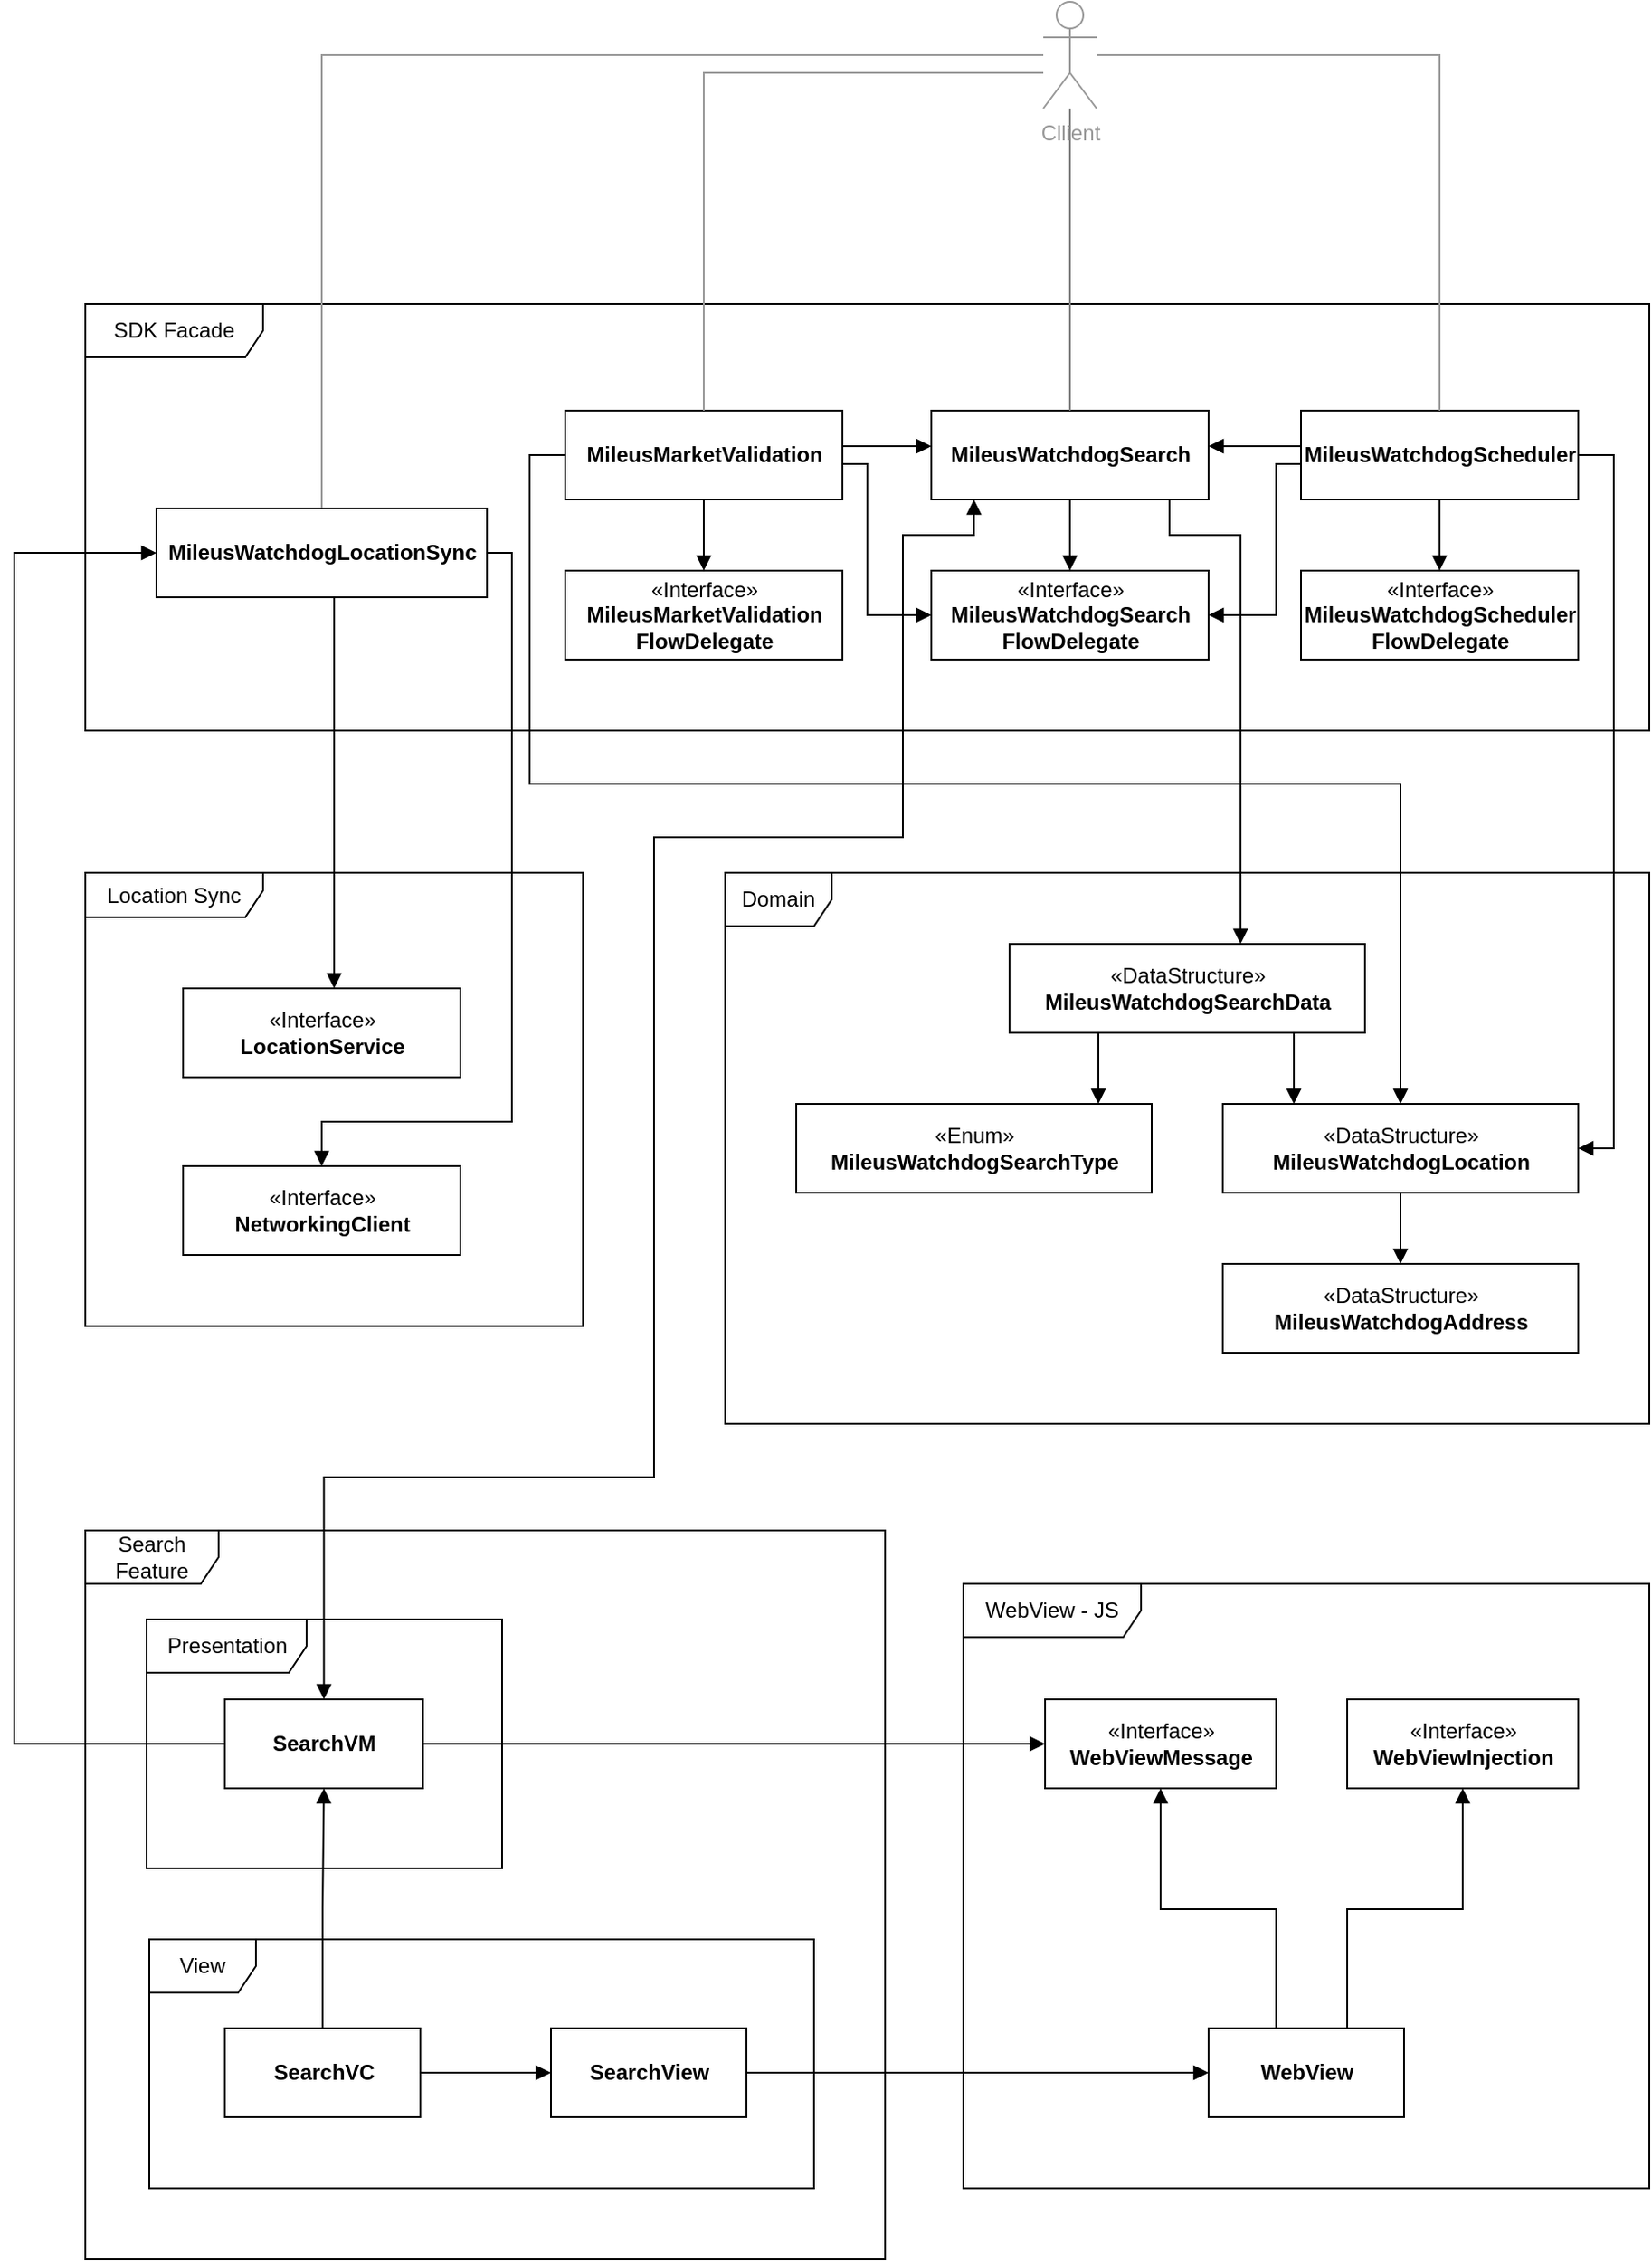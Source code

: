 <mxfile version="14.6.3" type="google"><diagram id="E0Ej8tFXjIeUvW2jHUBH" name="Page-1"><mxGraphModel dx="2178" dy="1859" grid="1" gridSize="10" guides="1" tooltips="1" connect="1" arrows="1" fold="1" page="1" pageScale="1" pageWidth="827" pageHeight="1169" math="0" shadow="0"><root><mxCell id="0"/><mxCell id="1" parent="0"/><mxCell id="9AiCBzjzPUEUPZ4vq1QK-59" value="Location Sync" style="shape=umlFrame;whiteSpace=wrap;html=1;strokeColor=#000000;width=100;height=25;" vertex="1" parent="1"><mxGeometry x="-80" y="190" width="280" height="255" as="geometry"/></mxCell><mxCell id="9AiCBzjzPUEUPZ4vq1QK-24" value="Domain" style="shape=umlFrame;whiteSpace=wrap;html=1;" vertex="1" parent="1"><mxGeometry x="280" y="190" width="520" height="310" as="geometry"/></mxCell><mxCell id="9AiCBzjzPUEUPZ4vq1QK-49" value="Search Feature" style="shape=umlFrame;whiteSpace=wrap;html=1;width=75;height=30;" vertex="1" parent="1"><mxGeometry x="-80" y="560" width="450" height="410" as="geometry"/></mxCell><mxCell id="9AiCBzjzPUEUPZ4vq1QK-13" value="SDK Facade" style="shape=umlFrame;whiteSpace=wrap;html=1;width=100;height=30;" vertex="1" parent="1"><mxGeometry x="-80" y="-130" width="880" height="240" as="geometry"/></mxCell><mxCell id="9AiCBzjzPUEUPZ4vq1QK-4" value="View" style="shape=umlFrame;whiteSpace=wrap;html=1;" vertex="1" parent="1"><mxGeometry x="-44" y="790" width="374" height="140" as="geometry"/></mxCell><mxCell id="9AiCBzjzPUEUPZ4vq1QK-3" value="" style="edgeStyle=orthogonalEdgeStyle;rounded=0;orthogonalLoop=1;jettySize=auto;html=1;endArrow=block;endFill=1;" edge="1" parent="1" source="9AiCBzjzPUEUPZ4vq1QK-1" target="9AiCBzjzPUEUPZ4vq1QK-2"><mxGeometry relative="1" as="geometry"/></mxCell><mxCell id="9AiCBzjzPUEUPZ4vq1QK-12" value="" style="edgeStyle=orthogonalEdgeStyle;rounded=0;orthogonalLoop=1;jettySize=auto;html=1;endArrow=block;endFill=1;" edge="1" parent="1" source="9AiCBzjzPUEUPZ4vq1QK-1" target="9AiCBzjzPUEUPZ4vq1QK-11"><mxGeometry relative="1" as="geometry"/></mxCell><mxCell id="9AiCBzjzPUEUPZ4vq1QK-1" value="&lt;b&gt;SearchVC&lt;/b&gt;" style="html=1;" vertex="1" parent="1"><mxGeometry x="-1.5" y="840" width="110" height="50" as="geometry"/></mxCell><mxCell id="9AiCBzjzPUEUPZ4vq1QK-64" style="edgeStyle=orthogonalEdgeStyle;rounded=0;orthogonalLoop=1;jettySize=auto;html=1;endArrow=block;endFill=1;strokeColor=#000000;" edge="1" parent="1" source="9AiCBzjzPUEUPZ4vq1QK-2" target="9AiCBzjzPUEUPZ4vq1QK-63"><mxGeometry relative="1" as="geometry"/></mxCell><mxCell id="9AiCBzjzPUEUPZ4vq1QK-2" value="&lt;b&gt;SearchView&lt;/b&gt;" style="html=1;" vertex="1" parent="1"><mxGeometry x="182" y="840" width="110" height="50" as="geometry"/></mxCell><mxCell id="9AiCBzjzPUEUPZ4vq1QK-5" value="Presentation" style="shape=umlFrame;whiteSpace=wrap;html=1;width=90;height=30;" vertex="1" parent="1"><mxGeometry x="-45.5" y="610" width="200" height="140" as="geometry"/></mxCell><mxCell id="9AiCBzjzPUEUPZ4vq1QK-16" value="" style="edgeStyle=orthogonalEdgeStyle;rounded=0;orthogonalLoop=1;jettySize=auto;html=1;endArrow=block;endFill=1;startArrow=block;startFill=1;" edge="1" parent="1" source="9AiCBzjzPUEUPZ4vq1QK-11" target="9AiCBzjzPUEUPZ4vq1QK-15"><mxGeometry relative="1" as="geometry"><Array as="points"><mxPoint x="54" y="530"/><mxPoint x="240" y="530"/><mxPoint x="240" y="170"/><mxPoint x="380" y="170"/><mxPoint x="380"/><mxPoint x="420"/></Array></mxGeometry></mxCell><mxCell id="9AiCBzjzPUEUPZ4vq1QK-67" style="edgeStyle=orthogonalEdgeStyle;rounded=0;orthogonalLoop=1;jettySize=auto;html=1;endArrow=block;endFill=1;strokeColor=#000000;" edge="1" parent="1" source="9AiCBzjzPUEUPZ4vq1QK-11" target="9AiCBzjzPUEUPZ4vq1QK-23"><mxGeometry relative="1" as="geometry"><Array as="points"><mxPoint x="-120" y="680"/><mxPoint x="-120" y="10"/></Array></mxGeometry></mxCell><mxCell id="9AiCBzjzPUEUPZ4vq1QK-68" style="edgeStyle=orthogonalEdgeStyle;rounded=0;orthogonalLoop=1;jettySize=auto;html=1;endArrow=block;endFill=1;strokeColor=#000000;" edge="1" parent="1" source="9AiCBzjzPUEUPZ4vq1QK-11" target="9AiCBzjzPUEUPZ4vq1QK-65"><mxGeometry relative="1" as="geometry"/></mxCell><mxCell id="9AiCBzjzPUEUPZ4vq1QK-11" value="&lt;b&gt;SearchVM&lt;/b&gt;" style="html=1;" vertex="1" parent="1"><mxGeometry x="-1.5" y="655" width="111.5" height="50" as="geometry"/></mxCell><mxCell id="9AiCBzjzPUEUPZ4vq1QK-38" style="edgeStyle=orthogonalEdgeStyle;rounded=0;orthogonalLoop=1;jettySize=auto;html=1;endArrow=block;endFill=1;" edge="1" parent="1" source="9AiCBzjzPUEUPZ4vq1QK-15" target="9AiCBzjzPUEUPZ4vq1QK-37"><mxGeometry relative="1" as="geometry"><Array as="points"><mxPoint x="474" y="-10"/><mxPoint x="474" y="-10"/></Array></mxGeometry></mxCell><mxCell id="9AiCBzjzPUEUPZ4vq1QK-52" style="edgeStyle=orthogonalEdgeStyle;rounded=0;orthogonalLoop=1;jettySize=auto;html=1;endArrow=block;endFill=1;strokeColor=#000000;" edge="1" parent="1" source="9AiCBzjzPUEUPZ4vq1QK-15" target="9AiCBzjzPUEUPZ4vq1QK-26"><mxGeometry relative="1" as="geometry"><Array as="points"><mxPoint x="530"/><mxPoint x="570"/></Array></mxGeometry></mxCell><mxCell id="9AiCBzjzPUEUPZ4vq1QK-15" value="&lt;b&gt;MileusWatchdogSearch&lt;/b&gt;" style="html=1;" vertex="1" parent="1"><mxGeometry x="396" y="-70" width="156" height="50" as="geometry"/></mxCell><mxCell id="9AiCBzjzPUEUPZ4vq1QK-19" style="edgeStyle=orthogonalEdgeStyle;rounded=0;orthogonalLoop=1;jettySize=auto;html=1;endArrow=block;endFill=1;" edge="1" parent="1" source="9AiCBzjzPUEUPZ4vq1QK-17" target="9AiCBzjzPUEUPZ4vq1QK-15"><mxGeometry relative="1" as="geometry"><Array as="points"><mxPoint x="380" y="-50"/><mxPoint x="380" y="-50"/></Array></mxGeometry></mxCell><mxCell id="9AiCBzjzPUEUPZ4vq1QK-36" style="edgeStyle=orthogonalEdgeStyle;rounded=0;orthogonalLoop=1;jettySize=auto;html=1;endArrow=block;endFill=1;" edge="1" parent="1" source="9AiCBzjzPUEUPZ4vq1QK-17" target="9AiCBzjzPUEUPZ4vq1QK-35"><mxGeometry relative="1" as="geometry"><Array as="points"><mxPoint x="268"/><mxPoint x="268"/></Array></mxGeometry></mxCell><mxCell id="9AiCBzjzPUEUPZ4vq1QK-42" style="edgeStyle=orthogonalEdgeStyle;rounded=0;orthogonalLoop=1;jettySize=auto;html=1;endArrow=block;endFill=1;" edge="1" parent="1" source="9AiCBzjzPUEUPZ4vq1QK-17" target="9AiCBzjzPUEUPZ4vq1QK-37"><mxGeometry relative="1" as="geometry"><Array as="points"><mxPoint x="360" y="-40"/><mxPoint x="360" y="45"/></Array></mxGeometry></mxCell><mxCell id="9AiCBzjzPUEUPZ4vq1QK-53" style="edgeStyle=orthogonalEdgeStyle;rounded=0;orthogonalLoop=1;jettySize=auto;html=1;endArrow=block;endFill=1;strokeColor=#000000;" edge="1" parent="1" source="9AiCBzjzPUEUPZ4vq1QK-17" target="9AiCBzjzPUEUPZ4vq1QK-28"><mxGeometry relative="1" as="geometry"><Array as="points"><mxPoint x="170" y="-45"/><mxPoint x="170" y="140"/><mxPoint x="660" y="140"/></Array></mxGeometry></mxCell><mxCell id="9AiCBzjzPUEUPZ4vq1QK-17" value="&lt;b&gt;MileusMarketValidation&lt;/b&gt;" style="html=1;" vertex="1" parent="1"><mxGeometry x="190" y="-70" width="156" height="50" as="geometry"/></mxCell><mxCell id="9AiCBzjzPUEUPZ4vq1QK-22" style="edgeStyle=orthogonalEdgeStyle;rounded=0;orthogonalLoop=1;jettySize=auto;html=1;endArrow=block;endFill=1;" edge="1" parent="1" source="9AiCBzjzPUEUPZ4vq1QK-20" target="9AiCBzjzPUEUPZ4vq1QK-15"><mxGeometry relative="1" as="geometry"><Array as="points"><mxPoint x="580" y="-50"/><mxPoint x="580" y="-50"/></Array></mxGeometry></mxCell><mxCell id="9AiCBzjzPUEUPZ4vq1QK-40" style="edgeStyle=orthogonalEdgeStyle;rounded=0;orthogonalLoop=1;jettySize=auto;html=1;endArrow=block;endFill=1;" edge="1" parent="1" source="9AiCBzjzPUEUPZ4vq1QK-20" target="9AiCBzjzPUEUPZ4vq1QK-39"><mxGeometry relative="1" as="geometry"><Array as="points"><mxPoint x="682"/><mxPoint x="682"/></Array></mxGeometry></mxCell><mxCell id="9AiCBzjzPUEUPZ4vq1QK-43" style="edgeStyle=orthogonalEdgeStyle;rounded=0;orthogonalLoop=1;jettySize=auto;html=1;endArrow=block;endFill=1;" edge="1" parent="1" source="9AiCBzjzPUEUPZ4vq1QK-20" target="9AiCBzjzPUEUPZ4vq1QK-37"><mxGeometry relative="1" as="geometry"><Array as="points"><mxPoint x="590" y="-40"/><mxPoint x="590" y="45"/></Array></mxGeometry></mxCell><mxCell id="9AiCBzjzPUEUPZ4vq1QK-54" style="edgeStyle=orthogonalEdgeStyle;rounded=0;orthogonalLoop=1;jettySize=auto;html=1;endArrow=block;endFill=1;strokeColor=#000000;" edge="1" parent="1" source="9AiCBzjzPUEUPZ4vq1QK-20" target="9AiCBzjzPUEUPZ4vq1QK-28"><mxGeometry relative="1" as="geometry"><Array as="points"><mxPoint x="780" y="-45"/><mxPoint x="780" y="345"/></Array></mxGeometry></mxCell><mxCell id="9AiCBzjzPUEUPZ4vq1QK-20" value="&lt;b&gt;MileusWatchdogScheduler&lt;/b&gt;" style="html=1;" vertex="1" parent="1"><mxGeometry x="604" y="-70" width="156" height="50" as="geometry"/></mxCell><mxCell id="9AiCBzjzPUEUPZ4vq1QK-56" style="edgeStyle=orthogonalEdgeStyle;rounded=0;orthogonalLoop=1;jettySize=auto;html=1;endArrow=block;endFill=1;strokeColor=#000000;" edge="1" parent="1" source="9AiCBzjzPUEUPZ4vq1QK-23" target="9AiCBzjzPUEUPZ4vq1QK-55"><mxGeometry relative="1" as="geometry"><Array as="points"><mxPoint x="60" y="130"/><mxPoint x="60" y="130"/></Array></mxGeometry></mxCell><mxCell id="9AiCBzjzPUEUPZ4vq1QK-23" value="&lt;b&gt;MileusWatchdogLocationSync&lt;/b&gt;" style="html=1;" vertex="1" parent="1"><mxGeometry x="-40" y="-15" width="186" height="50" as="geometry"/></mxCell><mxCell id="9AiCBzjzPUEUPZ4vq1QK-33" style="edgeStyle=orthogonalEdgeStyle;rounded=0;orthogonalLoop=1;jettySize=auto;html=1;endArrow=block;endFill=1;" edge="1" parent="1" source="9AiCBzjzPUEUPZ4vq1QK-26" target="9AiCBzjzPUEUPZ4vq1QK-27"><mxGeometry relative="1" as="geometry"><Array as="points"><mxPoint x="490" y="300"/><mxPoint x="490" y="300"/></Array></mxGeometry></mxCell><mxCell id="9AiCBzjzPUEUPZ4vq1QK-34" style="edgeStyle=orthogonalEdgeStyle;rounded=0;orthogonalLoop=1;jettySize=auto;html=1;endArrow=block;endFill=1;" edge="1" parent="1" source="9AiCBzjzPUEUPZ4vq1QK-26" target="9AiCBzjzPUEUPZ4vq1QK-28"><mxGeometry relative="1" as="geometry"><Array as="points"><mxPoint x="600" y="300"/><mxPoint x="600" y="300"/></Array></mxGeometry></mxCell><mxCell id="9AiCBzjzPUEUPZ4vq1QK-26" value="«DataStructure»&lt;br&gt;&lt;b&gt;MileusWatchdogSearchData&lt;/b&gt;" style="html=1;" vertex="1" parent="1"><mxGeometry x="440" y="230" width="200" height="50" as="geometry"/></mxCell><mxCell id="9AiCBzjzPUEUPZ4vq1QK-27" value="«Enum»&lt;br&gt;&lt;b&gt;MileusWatchdogSearchType&lt;/b&gt;" style="html=1;" vertex="1" parent="1"><mxGeometry x="320" y="320" width="200" height="50" as="geometry"/></mxCell><mxCell id="9AiCBzjzPUEUPZ4vq1QK-30" style="edgeStyle=orthogonalEdgeStyle;rounded=0;orthogonalLoop=1;jettySize=auto;html=1;endArrow=block;endFill=1;" edge="1" parent="1" source="9AiCBzjzPUEUPZ4vq1QK-28" target="9AiCBzjzPUEUPZ4vq1QK-29"><mxGeometry relative="1" as="geometry"/></mxCell><mxCell id="9AiCBzjzPUEUPZ4vq1QK-28" value="«DataStructure»&lt;br&gt;&lt;b&gt;MileusWatchdogLocation&lt;/b&gt;" style="html=1;" vertex="1" parent="1"><mxGeometry x="560" y="320" width="200" height="50" as="geometry"/></mxCell><mxCell id="9AiCBzjzPUEUPZ4vq1QK-29" value="«DataStructure»&lt;br&gt;&lt;b&gt;MileusWatchdogAddress&lt;/b&gt;" style="html=1;" vertex="1" parent="1"><mxGeometry x="560" y="410" width="200" height="50" as="geometry"/></mxCell><mxCell id="9AiCBzjzPUEUPZ4vq1QK-35" value="«Interface»&lt;b&gt;&lt;br&gt;MileusMarketValidation&lt;br&gt;FlowDelegate&lt;/b&gt;" style="html=1;" vertex="1" parent="1"><mxGeometry x="190" y="20" width="156" height="50" as="geometry"/></mxCell><mxCell id="9AiCBzjzPUEUPZ4vq1QK-37" value="«Interface»&lt;b&gt;&lt;br&gt;MileusWatchdogSearch&lt;br&gt;FlowDelegate&lt;/b&gt;" style="html=1;" vertex="1" parent="1"><mxGeometry x="396" y="20" width="156" height="50" as="geometry"/></mxCell><mxCell id="9AiCBzjzPUEUPZ4vq1QK-39" value="«Interface»&lt;b&gt;&lt;br&gt;MileusWatchdogScheduler&lt;br&gt;FlowDelegate&lt;/b&gt;" style="html=1;" vertex="1" parent="1"><mxGeometry x="604" y="20" width="156" height="50" as="geometry"/></mxCell><mxCell id="9AiCBzjzPUEUPZ4vq1QK-45" style="edgeStyle=orthogonalEdgeStyle;rounded=0;orthogonalLoop=1;jettySize=auto;html=1;endArrow=none;endFill=0;strokeColor=#999999;" edge="1" parent="1" source="9AiCBzjzPUEUPZ4vq1QK-44" target="9AiCBzjzPUEUPZ4vq1QK-17"><mxGeometry relative="1" as="geometry"><Array as="points"><mxPoint x="268" y="-260"/></Array></mxGeometry></mxCell><mxCell id="9AiCBzjzPUEUPZ4vq1QK-46" value="" style="edgeStyle=orthogonalEdgeStyle;rounded=0;orthogonalLoop=1;jettySize=auto;html=1;endArrow=none;endFill=0;strokeColor=#808080;" edge="1" parent="1" source="9AiCBzjzPUEUPZ4vq1QK-44" target="9AiCBzjzPUEUPZ4vq1QK-15"><mxGeometry relative="1" as="geometry"><mxPoint x="474" y="-190" as="sourcePoint"/><mxPoint x="460" y="-50" as="targetPoint"/><Array as="points"/></mxGeometry></mxCell><mxCell id="9AiCBzjzPUEUPZ4vq1QK-47" style="edgeStyle=orthogonalEdgeStyle;rounded=0;orthogonalLoop=1;jettySize=auto;html=1;endArrow=none;endFill=0;strokeColor=#999999;" edge="1" parent="1" source="9AiCBzjzPUEUPZ4vq1QK-44" target="9AiCBzjzPUEUPZ4vq1QK-20"><mxGeometry relative="1" as="geometry"><Array as="points"><mxPoint x="682" y="-270"/></Array></mxGeometry></mxCell><mxCell id="9AiCBzjzPUEUPZ4vq1QK-48" style="edgeStyle=orthogonalEdgeStyle;rounded=0;orthogonalLoop=1;jettySize=auto;html=1;endArrow=none;endFill=0;strokeColor=#999999;" edge="1" parent="1" source="9AiCBzjzPUEUPZ4vq1QK-44" target="9AiCBzjzPUEUPZ4vq1QK-23"><mxGeometry relative="1" as="geometry"><Array as="points"><mxPoint x="53" y="-270"/></Array></mxGeometry></mxCell><mxCell id="9AiCBzjzPUEUPZ4vq1QK-44" value="&lt;font color=&quot;#999999&quot;&gt;Cllient&lt;/font&gt;" style="shape=umlActor;verticalLabelPosition=bottom;verticalAlign=top;html=1;strokeColor=#999999;" vertex="1" parent="1"><mxGeometry x="459" y="-300" width="30" height="60" as="geometry"/></mxCell><mxCell id="9AiCBzjzPUEUPZ4vq1QK-57" value="«Interface»&lt;br&gt;&lt;b&gt;NetworkingClient&lt;/b&gt;" style="html=1;" vertex="1" parent="1"><mxGeometry x="-25" y="355" width="156" height="50" as="geometry"/></mxCell><mxCell id="9AiCBzjzPUEUPZ4vq1QK-55" value="«Interface»&lt;br&gt;&lt;b&gt;LocationService&lt;/b&gt;" style="html=1;" vertex="1" parent="1"><mxGeometry x="-25" y="255" width="156" height="50" as="geometry"/></mxCell><mxCell id="9AiCBzjzPUEUPZ4vq1QK-60" value="" style="edgeStyle=orthogonalEdgeStyle;rounded=0;orthogonalLoop=1;jettySize=auto;html=1;endArrow=block;endFill=1;strokeColor=#000000;" edge="1" parent="1" source="9AiCBzjzPUEUPZ4vq1QK-23" target="9AiCBzjzPUEUPZ4vq1QK-57"><mxGeometry relative="1" as="geometry"><mxPoint x="53" y="35" as="sourcePoint"/><mxPoint x="60" y="330" as="targetPoint"/><Array as="points"><mxPoint x="160" y="10"/><mxPoint x="160" y="330"/><mxPoint x="53" y="330"/></Array></mxGeometry></mxCell><mxCell id="9AiCBzjzPUEUPZ4vq1QK-61" value="WebView - JS" style="shape=umlFrame;whiteSpace=wrap;html=1;strokeColor=#000000;width=100;height=30;" vertex="1" parent="1"><mxGeometry x="414" y="590" width="386" height="340" as="geometry"/></mxCell><mxCell id="9AiCBzjzPUEUPZ4vq1QK-69" style="edgeStyle=orthogonalEdgeStyle;rounded=0;orthogonalLoop=1;jettySize=auto;html=1;endArrow=block;endFill=1;strokeColor=#000000;" edge="1" parent="1" source="9AiCBzjzPUEUPZ4vq1QK-63" target="9AiCBzjzPUEUPZ4vq1QK-65"><mxGeometry relative="1" as="geometry"><Array as="points"><mxPoint x="590" y="773"/><mxPoint x="525" y="773"/></Array></mxGeometry></mxCell><mxCell id="9AiCBzjzPUEUPZ4vq1QK-72" style="edgeStyle=orthogonalEdgeStyle;rounded=0;orthogonalLoop=1;jettySize=auto;html=1;endArrow=block;endFill=1;strokeColor=#000000;" edge="1" parent="1" source="9AiCBzjzPUEUPZ4vq1QK-63" target="9AiCBzjzPUEUPZ4vq1QK-66"><mxGeometry relative="1" as="geometry"><Array as="points"><mxPoint x="630" y="773"/><mxPoint x="695" y="773"/></Array></mxGeometry></mxCell><mxCell id="9AiCBzjzPUEUPZ4vq1QK-63" value="&lt;b&gt;WebView&lt;/b&gt;" style="html=1;" vertex="1" parent="1"><mxGeometry x="552" y="840" width="110" height="50" as="geometry"/></mxCell><mxCell id="9AiCBzjzPUEUPZ4vq1QK-65" value="«Interface»&lt;br&gt;&lt;b&gt;WebViewMessage&lt;/b&gt;" style="html=1;" vertex="1" parent="1"><mxGeometry x="460" y="655" width="130" height="50" as="geometry"/></mxCell><mxCell id="9AiCBzjzPUEUPZ4vq1QK-66" value="«Interface»&lt;br&gt;&lt;b&gt;WebViewInjection&lt;/b&gt;" style="html=1;" vertex="1" parent="1"><mxGeometry x="630" y="655" width="130" height="50" as="geometry"/></mxCell></root></mxGraphModel></diagram></mxfile>